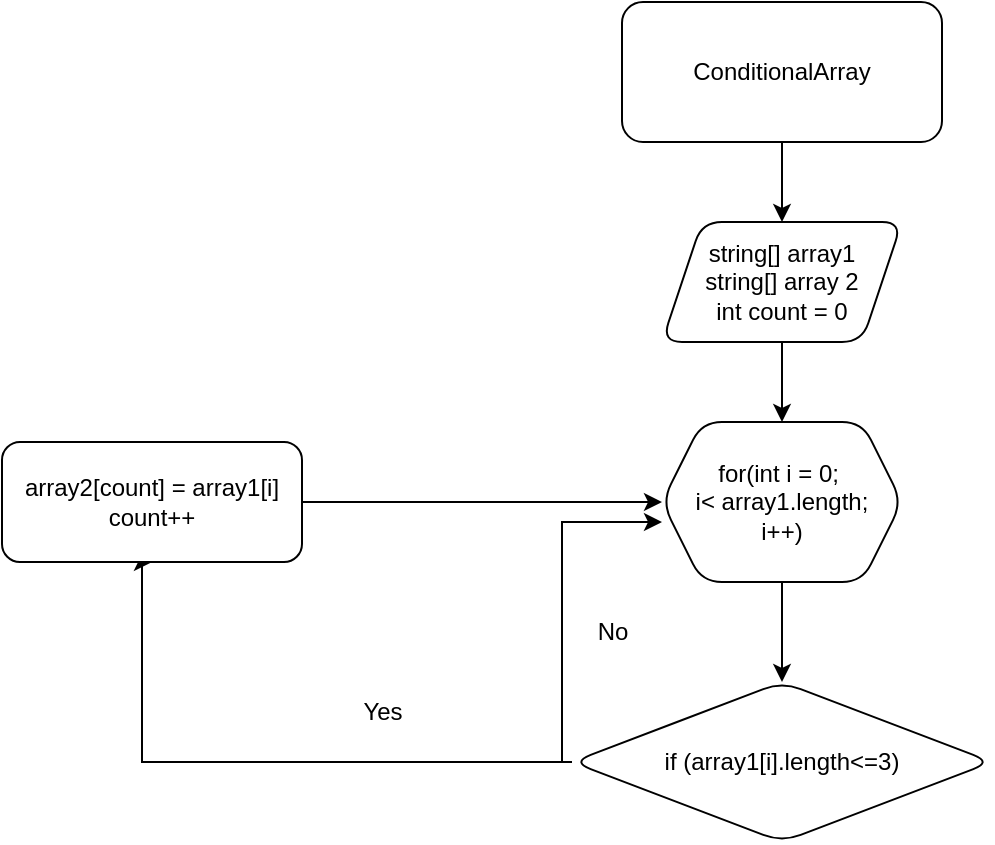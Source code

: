 <mxfile version="20.4.0" type="device"><diagram id="2Bpc_UKTaj51GYiCv0Rj" name="Страница 1"><mxGraphModel dx="852" dy="433" grid="1" gridSize="10" guides="1" tooltips="1" connect="1" arrows="1" fold="1" page="1" pageScale="1" pageWidth="827" pageHeight="1169" math="0" shadow="0"><root><mxCell id="0"/><mxCell id="1" parent="0"/><mxCell id="tr42-FpawY6EJrRjsYP3-3" value="" style="edgeStyle=orthogonalEdgeStyle;rounded=0;orthogonalLoop=1;jettySize=auto;html=1;" parent="1" source="tr42-FpawY6EJrRjsYP3-1" target="tr42-FpawY6EJrRjsYP3-2" edge="1"><mxGeometry relative="1" as="geometry"/></mxCell><mxCell id="tr42-FpawY6EJrRjsYP3-1" value="ConditionalArray" style="rounded=1;whiteSpace=wrap;html=1;" parent="1" vertex="1"><mxGeometry x="430" y="30" width="160" height="70" as="geometry"/></mxCell><mxCell id="tr42-FpawY6EJrRjsYP3-5" value="" style="edgeStyle=orthogonalEdgeStyle;rounded=0;orthogonalLoop=1;jettySize=auto;html=1;" parent="1" source="tr42-FpawY6EJrRjsYP3-2" target="tr42-FpawY6EJrRjsYP3-4" edge="1"><mxGeometry relative="1" as="geometry"/></mxCell><mxCell id="tr42-FpawY6EJrRjsYP3-2" value="string[] array1&lt;br&gt;string[] array 2&lt;br&gt;int count = 0" style="shape=parallelogram;perimeter=parallelogramPerimeter;whiteSpace=wrap;html=1;fixedSize=1;rounded=1;" parent="1" vertex="1"><mxGeometry x="450" y="140" width="120" height="60" as="geometry"/></mxCell><mxCell id="FQ-x2UBfYGM54wjWgckH-2" value="" style="edgeStyle=orthogonalEdgeStyle;rounded=0;orthogonalLoop=1;jettySize=auto;html=1;" edge="1" parent="1" source="tr42-FpawY6EJrRjsYP3-4" target="FQ-x2UBfYGM54wjWgckH-1"><mxGeometry relative="1" as="geometry"/></mxCell><mxCell id="tr42-FpawY6EJrRjsYP3-4" value="for(int i = 0;&amp;nbsp;&lt;br&gt;i&amp;lt; array1.length;&lt;br&gt;i++)" style="shape=hexagon;perimeter=hexagonPerimeter2;whiteSpace=wrap;html=1;fixedSize=1;rounded=1;" parent="1" vertex="1"><mxGeometry x="450" y="240" width="120" height="80" as="geometry"/></mxCell><mxCell id="FQ-x2UBfYGM54wjWgckH-4" value="" style="edgeStyle=orthogonalEdgeStyle;rounded=0;orthogonalLoop=1;jettySize=auto;html=1;entryX=0.5;entryY=1;entryDx=0;entryDy=0;" edge="1" parent="1" source="FQ-x2UBfYGM54wjWgckH-1" target="FQ-x2UBfYGM54wjWgckH-3"><mxGeometry relative="1" as="geometry"><mxPoint x="580" y="560" as="targetPoint"/><Array as="points"><mxPoint x="190" y="410"/><mxPoint x="190" y="310"/></Array></mxGeometry></mxCell><mxCell id="FQ-x2UBfYGM54wjWgckH-8" style="edgeStyle=orthogonalEdgeStyle;rounded=0;orthogonalLoop=1;jettySize=auto;html=1;entryX=0;entryY=0.625;entryDx=0;entryDy=0;entryPerimeter=0;" edge="1" parent="1" source="FQ-x2UBfYGM54wjWgckH-1" target="tr42-FpawY6EJrRjsYP3-4"><mxGeometry relative="1" as="geometry"><Array as="points"><mxPoint x="400" y="410"/><mxPoint x="400" y="290"/></Array></mxGeometry></mxCell><mxCell id="FQ-x2UBfYGM54wjWgckH-1" value="if (array1[i].length&amp;lt;=3)" style="rhombus;whiteSpace=wrap;html=1;rounded=1;" vertex="1" parent="1"><mxGeometry x="405" y="370" width="210" height="80" as="geometry"/></mxCell><mxCell id="FQ-x2UBfYGM54wjWgckH-6" value="" style="edgeStyle=orthogonalEdgeStyle;rounded=0;orthogonalLoop=1;jettySize=auto;html=1;entryX=0;entryY=0.5;entryDx=0;entryDy=0;" edge="1" parent="1" source="FQ-x2UBfYGM54wjWgckH-3" target="tr42-FpawY6EJrRjsYP3-4"><mxGeometry relative="1" as="geometry"><mxPoint x="420" y="410" as="targetPoint"/></mxGeometry></mxCell><mxCell id="FQ-x2UBfYGM54wjWgckH-3" value="array2[count] = array1[i]&lt;br&gt;count++" style="rounded=1;whiteSpace=wrap;html=1;" vertex="1" parent="1"><mxGeometry x="120" y="250" width="150" height="60" as="geometry"/></mxCell><mxCell id="FQ-x2UBfYGM54wjWgckH-7" value="Yes" style="text;html=1;align=center;verticalAlign=middle;resizable=0;points=[];autosize=1;strokeColor=none;fillColor=none;" vertex="1" parent="1"><mxGeometry x="290" y="370" width="40" height="30" as="geometry"/></mxCell><mxCell id="FQ-x2UBfYGM54wjWgckH-9" value="No" style="text;html=1;align=center;verticalAlign=middle;resizable=0;points=[];autosize=1;strokeColor=none;fillColor=none;" vertex="1" parent="1"><mxGeometry x="405" y="330" width="40" height="30" as="geometry"/></mxCell></root></mxGraphModel></diagram></mxfile>